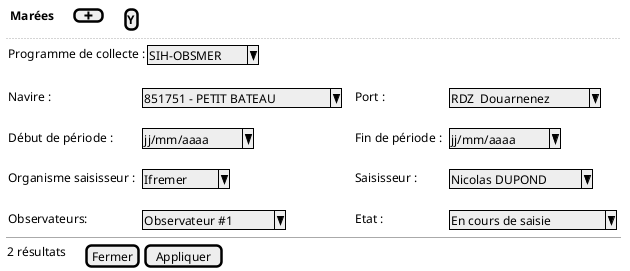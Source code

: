 @startsalt
{

  {
  <b> Marées | . | . | . | [ <&plus>] | . | . | . | [<b>Y]}
  ..

    {
      {Programme de collecte : | ^ SIH-OBSMER ^ }
      .
      {
        Navire : | . | ^ 851751 - PETIT BATEAU ^ | . | . | Port : | . | ^ RDZ  Douarnenez ^
        .
        Début de période :   | . |^ jj/mm/aaaa ^ | . | . | Fin de période :   | . | ^ jj/mm/aaaa ^
        .
        Organisme saisisseur :   | . |^ Ifremer ^ |  . | . | Saisisseur :   | . | ^ Nicolas DUPOND ^
        .
        Observateurs: | . | ^ Observateur #1 ^ |  . | . | Etat :   | . | ^En cours de saisie ^
      }
    }



  --

  {
    2 résultats | . | . | . | [Fermer] | [Appliquer]
  }
}
@endsalt
